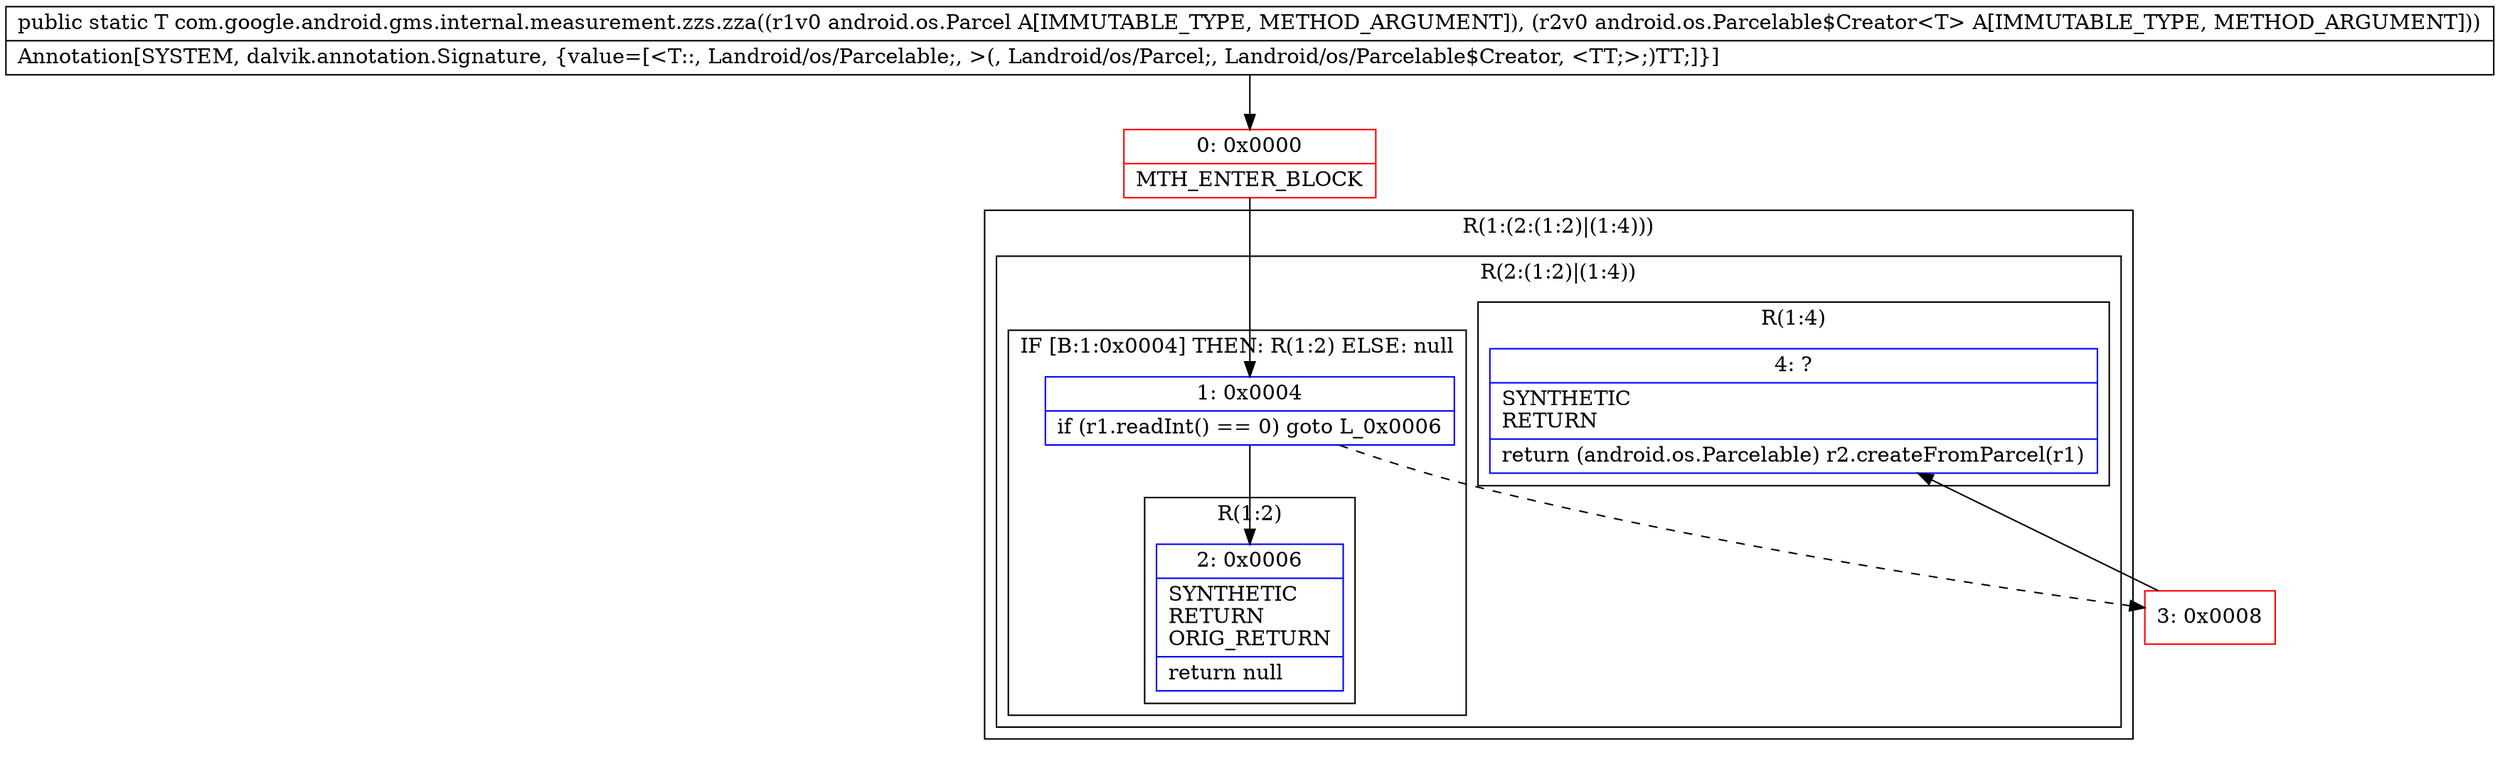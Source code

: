 digraph "CFG forcom.google.android.gms.internal.measurement.zzs.zza(Landroid\/os\/Parcel;Landroid\/os\/Parcelable$Creator;)Landroid\/os\/Parcelable;" {
subgraph cluster_Region_1331508692 {
label = "R(1:(2:(1:2)|(1:4)))";
node [shape=record,color=blue];
subgraph cluster_Region_1865916539 {
label = "R(2:(1:2)|(1:4))";
node [shape=record,color=blue];
subgraph cluster_IfRegion_1144879928 {
label = "IF [B:1:0x0004] THEN: R(1:2) ELSE: null";
node [shape=record,color=blue];
Node_1 [shape=record,label="{1\:\ 0x0004|if (r1.readInt() == 0) goto L_0x0006\l}"];
subgraph cluster_Region_832867599 {
label = "R(1:2)";
node [shape=record,color=blue];
Node_2 [shape=record,label="{2\:\ 0x0006|SYNTHETIC\lRETURN\lORIG_RETURN\l|return null\l}"];
}
}
subgraph cluster_Region_393346426 {
label = "R(1:4)";
node [shape=record,color=blue];
Node_4 [shape=record,label="{4\:\ ?|SYNTHETIC\lRETURN\l|return (android.os.Parcelable) r2.createFromParcel(r1)\l}"];
}
}
}
Node_0 [shape=record,color=red,label="{0\:\ 0x0000|MTH_ENTER_BLOCK\l}"];
Node_3 [shape=record,color=red,label="{3\:\ 0x0008}"];
MethodNode[shape=record,label="{public static T com.google.android.gms.internal.measurement.zzs.zza((r1v0 android.os.Parcel A[IMMUTABLE_TYPE, METHOD_ARGUMENT]), (r2v0 android.os.Parcelable$Creator\<T\> A[IMMUTABLE_TYPE, METHOD_ARGUMENT]))  | Annotation[SYSTEM, dalvik.annotation.Signature, \{value=[\<T::, Landroid\/os\/Parcelable;, \>(, Landroid\/os\/Parcel;, Landroid\/os\/Parcelable$Creator, \<TT;\>;)TT;]\}]\l}"];
MethodNode -> Node_0;
Node_1 -> Node_2;
Node_1 -> Node_3[style=dashed];
Node_0 -> Node_1;
Node_3 -> Node_4;
}


